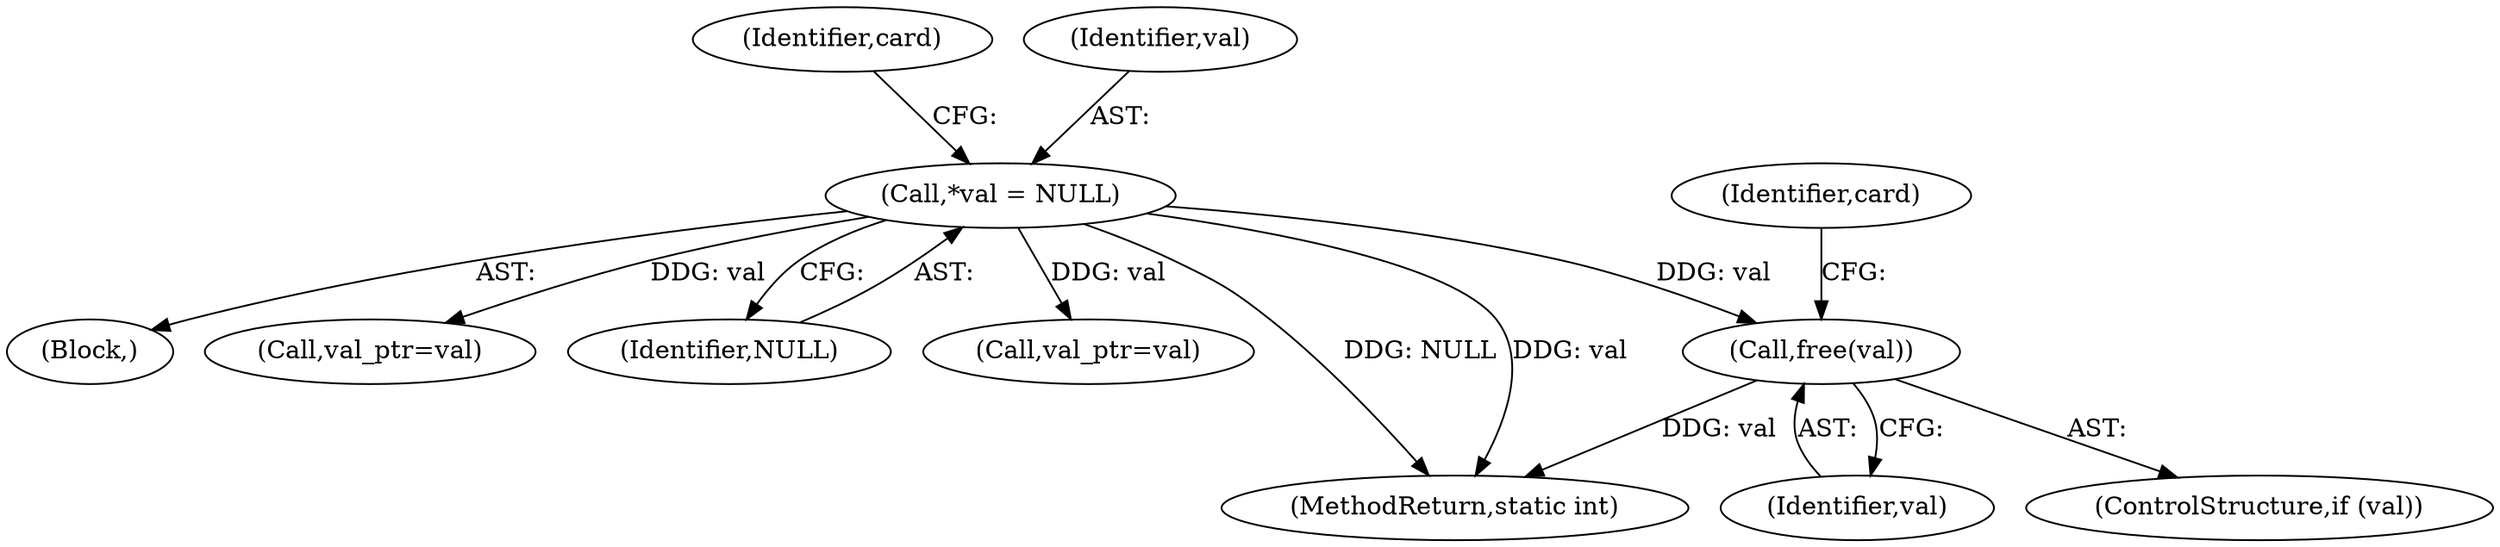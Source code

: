 digraph "0_OpenSC_8fe377e93b4b56060e5bbfb6f3142ceaeca744fa_3@API" {
"1000619" [label="(Call,free(val))"];
"1000130" [label="(Call,*val = NULL)"];
"1000617" [label="(ControlStructure,if (val))"];
"1000148" [label="(Identifier,card)"];
"1000620" [label="(Identifier,val)"];
"1000115" [label="(Block,)"];
"1000131" [label="(Identifier,val)"];
"1000416" [label="(Call,val_ptr=val)"];
"1000132" [label="(Identifier,NULL)"];
"1000623" [label="(Identifier,card)"];
"1000130" [label="(Call,*val = NULL)"];
"1000308" [label="(Call,val_ptr=val)"];
"1000627" [label="(MethodReturn,static int)"];
"1000619" [label="(Call,free(val))"];
"1000619" -> "1000617"  [label="AST: "];
"1000619" -> "1000620"  [label="CFG: "];
"1000620" -> "1000619"  [label="AST: "];
"1000623" -> "1000619"  [label="CFG: "];
"1000619" -> "1000627"  [label="DDG: val"];
"1000130" -> "1000619"  [label="DDG: val"];
"1000130" -> "1000115"  [label="AST: "];
"1000130" -> "1000132"  [label="CFG: "];
"1000131" -> "1000130"  [label="AST: "];
"1000132" -> "1000130"  [label="AST: "];
"1000148" -> "1000130"  [label="CFG: "];
"1000130" -> "1000627"  [label="DDG: NULL"];
"1000130" -> "1000627"  [label="DDG: val"];
"1000130" -> "1000308"  [label="DDG: val"];
"1000130" -> "1000416"  [label="DDG: val"];
}
